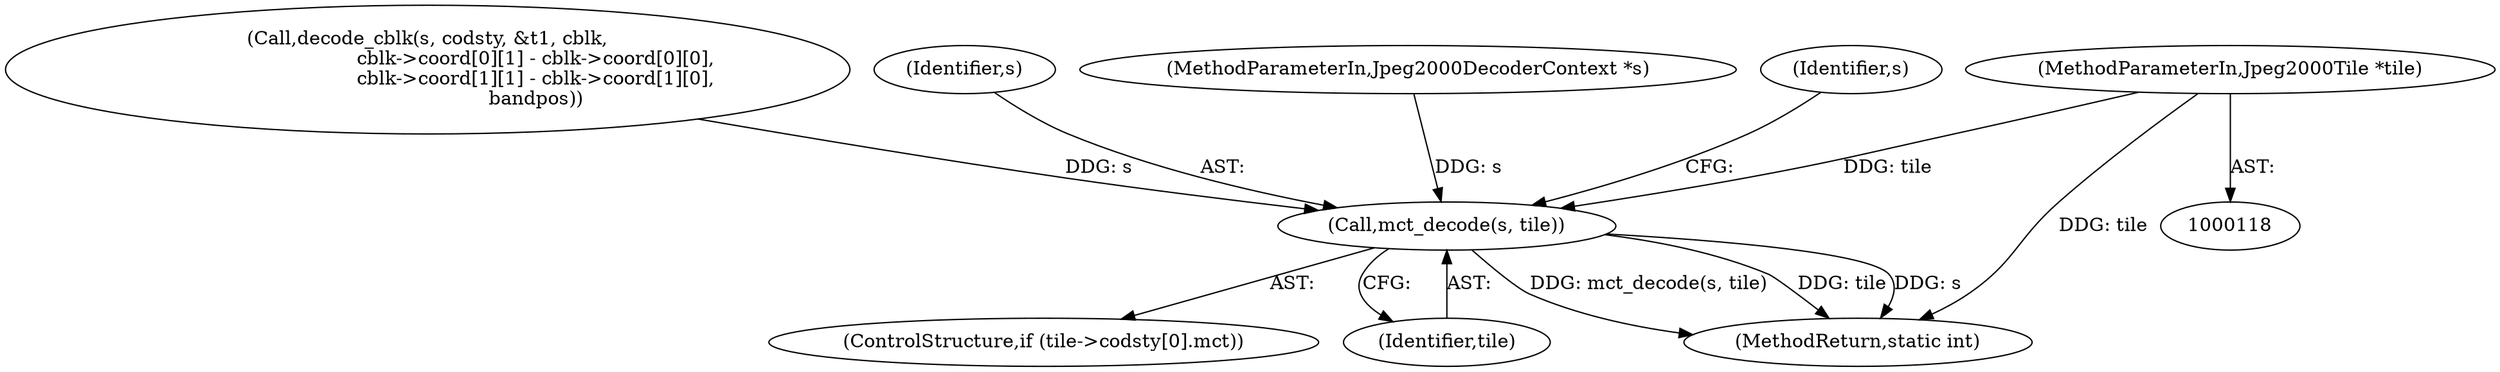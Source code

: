 digraph "0_FFmpeg_fe448cd28d674c3eff3072552eae366d0b659ce9@pointer" {
"1000120" [label="(MethodParameterIn,Jpeg2000Tile *tile)"];
"1000405" [label="(Call,mct_decode(s, tile))"];
"1000298" [label="(Call,decode_cblk(s, codsty, &t1, cblk,\n                                    cblk->coord[0][1] - cblk->coord[0][0],\n                                    cblk->coord[1][1] - cblk->coord[1][0],\n                                    bandpos))"];
"1000397" [label="(ControlStructure,if (tile->codsty[0].mct))"];
"1000120" [label="(MethodParameterIn,Jpeg2000Tile *tile)"];
"1000406" [label="(Identifier,s)"];
"1000405" [label="(Call,mct_decode(s, tile))"];
"1000407" [label="(Identifier,tile)"];
"1000119" [label="(MethodParameterIn,Jpeg2000DecoderContext *s)"];
"1001090" [label="(MethodReturn,static int)"];
"1000412" [label="(Identifier,s)"];
"1000120" -> "1000118"  [label="AST: "];
"1000120" -> "1001090"  [label="DDG: tile"];
"1000120" -> "1000405"  [label="DDG: tile"];
"1000405" -> "1000397"  [label="AST: "];
"1000405" -> "1000407"  [label="CFG: "];
"1000406" -> "1000405"  [label="AST: "];
"1000407" -> "1000405"  [label="AST: "];
"1000412" -> "1000405"  [label="CFG: "];
"1000405" -> "1001090"  [label="DDG: mct_decode(s, tile)"];
"1000405" -> "1001090"  [label="DDG: tile"];
"1000405" -> "1001090"  [label="DDG: s"];
"1000298" -> "1000405"  [label="DDG: s"];
"1000119" -> "1000405"  [label="DDG: s"];
}

